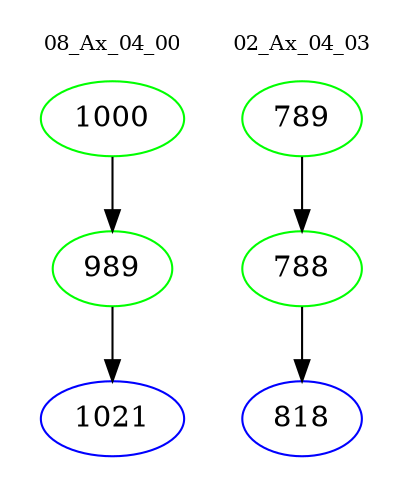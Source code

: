 digraph{
subgraph cluster_0 {
color = white
label = "08_Ax_04_00";
fontsize=10;
T0_1000 [label="1000", color="green"]
T0_1000 -> T0_989 [color="black"]
T0_989 [label="989", color="green"]
T0_989 -> T0_1021 [color="black"]
T0_1021 [label="1021", color="blue"]
}
subgraph cluster_1 {
color = white
label = "02_Ax_04_03";
fontsize=10;
T1_789 [label="789", color="green"]
T1_789 -> T1_788 [color="black"]
T1_788 [label="788", color="green"]
T1_788 -> T1_818 [color="black"]
T1_818 [label="818", color="blue"]
}
}
